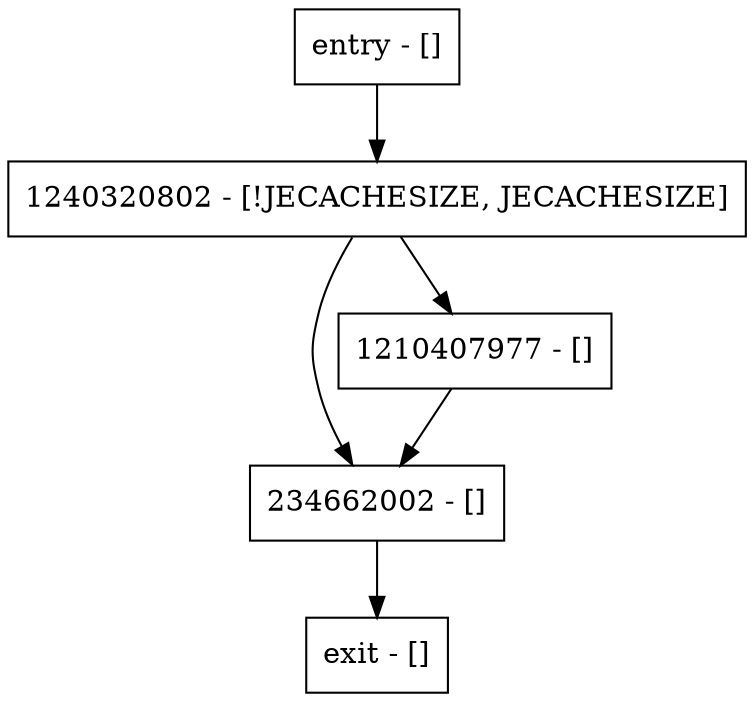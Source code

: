 digraph appendLsn {
node [shape=record];
234662002 [label="234662002 - []"];
entry [label="entry - []"];
exit [label="exit - []"];
1240320802 [label="1240320802 - [!JECACHESIZE, JECACHESIZE]"];
1210407977 [label="1210407977 - []"];
entry;
exit;
234662002 -> exit;
entry -> 1240320802;
1240320802 -> 234662002;
1240320802 -> 1210407977;
1210407977 -> 234662002;
}
